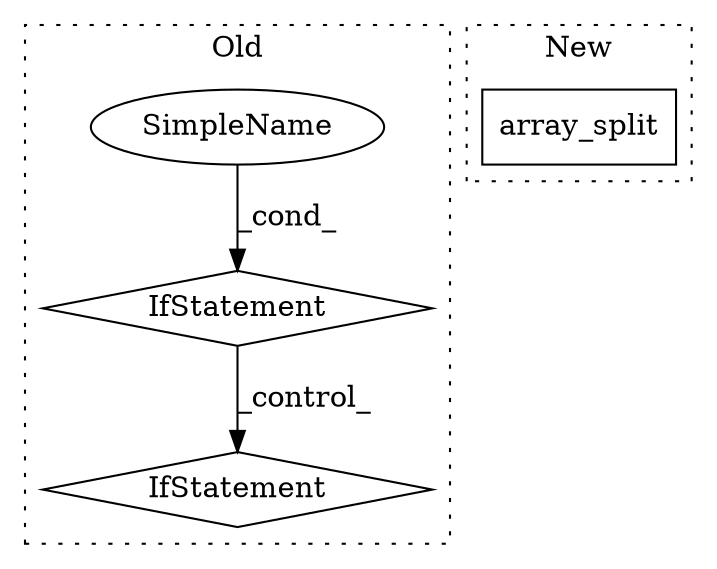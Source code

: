 digraph G {
subgraph cluster0 {
1 [label="IfStatement" a="25" s="2026,2052" l="4,2" shape="diamond"];
3 [label="SimpleName" a="42" s="" l="" shape="ellipse"];
4 [label="IfStatement" a="25" s="1702,1727" l="4,2" shape="diamond"];
label = "Old";
style="dotted";
}
subgraph cluster1 {
2 [label="array_split" a="32" s="1595,1629" l="12,1" shape="box"];
label = "New";
style="dotted";
}
3 -> 4 [label="_cond_"];
4 -> 1 [label="_control_"];
}